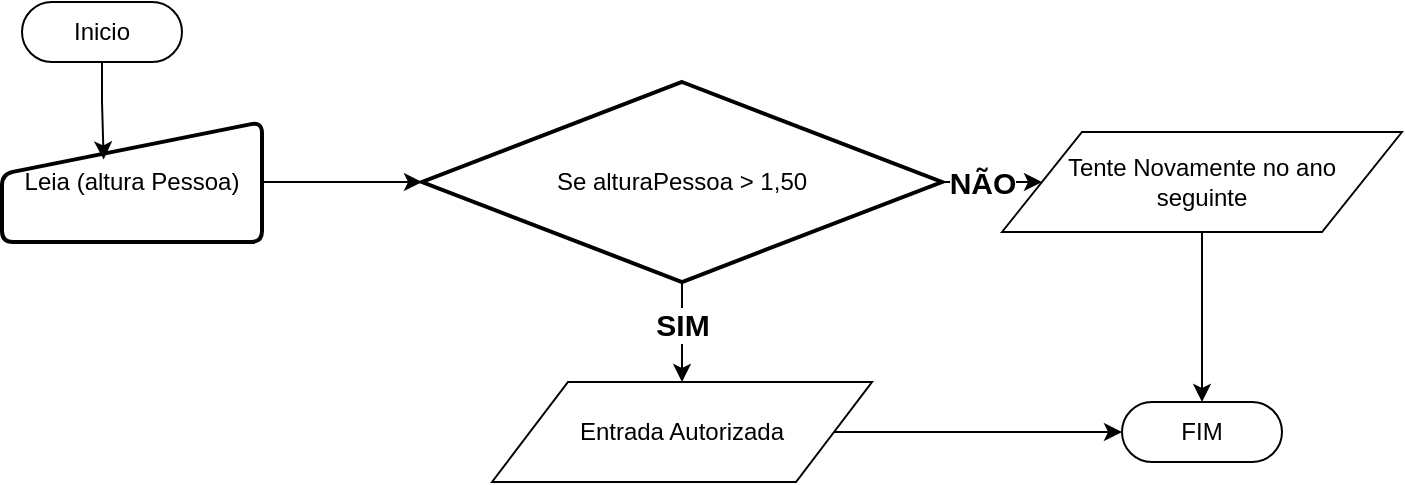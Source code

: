 <mxfile version="26.1.0">
  <diagram name="Página-1" id="MOJF-0shvm4DCTFrxS-M">
    <mxGraphModel grid="1" page="1" gridSize="10" guides="1" tooltips="1" connect="1" arrows="1" fold="1" pageScale="1" pageWidth="827" pageHeight="1169" math="0" shadow="0">
      <root>
        <mxCell id="0" />
        <mxCell id="1" parent="0" />
        <mxCell id="1khvOZmupsubu3cK_Mmb-1" value="FIM" style="html=1;dashed=0;whiteSpace=wrap;shape=mxgraph.dfd.start" vertex="1" parent="1">
          <mxGeometry x="790" y="300" width="80" height="30" as="geometry" />
        </mxCell>
        <mxCell id="1khvOZmupsubu3cK_Mmb-2" value="Inicio" style="html=1;dashed=0;whiteSpace=wrap;shape=mxgraph.dfd.start" vertex="1" parent="1">
          <mxGeometry x="240" y="100" width="80" height="30" as="geometry" />
        </mxCell>
        <mxCell id="1khvOZmupsubu3cK_Mmb-7" style="edgeStyle=orthogonalEdgeStyle;rounded=0;orthogonalLoop=1;jettySize=auto;html=1;" edge="1" parent="1" source="1khvOZmupsubu3cK_Mmb-3" target="1khvOZmupsubu3cK_Mmb-6">
          <mxGeometry relative="1" as="geometry" />
        </mxCell>
        <mxCell id="1khvOZmupsubu3cK_Mmb-3" value="Leia (altura Pessoa)" style="html=1;strokeWidth=2;shape=manualInput;whiteSpace=wrap;rounded=1;size=26;arcSize=11;align=center;" vertex="1" parent="1">
          <mxGeometry x="230" y="160" width="130" height="60" as="geometry" />
        </mxCell>
        <mxCell id="1khvOZmupsubu3cK_Mmb-10" style="edgeStyle=orthogonalEdgeStyle;rounded=0;orthogonalLoop=1;jettySize=auto;html=1;" edge="1" parent="1" source="1khvOZmupsubu3cK_Mmb-6" target="1khvOZmupsubu3cK_Mmb-9">
          <mxGeometry relative="1" as="geometry" />
        </mxCell>
        <mxCell id="1khvOZmupsubu3cK_Mmb-17" value="&lt;b&gt;&lt;font style=&quot;font-size: 15px;&quot;&gt;SIM&lt;/font&gt;&lt;/b&gt;" style="edgeLabel;html=1;align=center;verticalAlign=middle;resizable=0;points=[];" connectable="0" vertex="1" parent="1khvOZmupsubu3cK_Mmb-10">
          <mxGeometry x="-0.173" relative="1" as="geometry">
            <mxPoint as="offset" />
          </mxGeometry>
        </mxCell>
        <mxCell id="1khvOZmupsubu3cK_Mmb-12" style="edgeStyle=orthogonalEdgeStyle;rounded=0;orthogonalLoop=1;jettySize=auto;html=1;" edge="1" parent="1" source="1khvOZmupsubu3cK_Mmb-6" target="1khvOZmupsubu3cK_Mmb-11">
          <mxGeometry relative="1" as="geometry" />
        </mxCell>
        <mxCell id="1khvOZmupsubu3cK_Mmb-16" value="&lt;b&gt;&lt;font style=&quot;font-size: 15px;&quot;&gt;NÃO&lt;/font&gt;&lt;/b&gt;" style="edgeLabel;html=1;align=center;verticalAlign=middle;resizable=0;points=[];" connectable="0" vertex="1" parent="1khvOZmupsubu3cK_Mmb-12">
          <mxGeometry x="0.191" y="-3" relative="1" as="geometry">
            <mxPoint x="-2" y="-3" as="offset" />
          </mxGeometry>
        </mxCell>
        <mxCell id="1khvOZmupsubu3cK_Mmb-6" value="Se alturaPessoa &amp;gt; 1,50" style="strokeWidth=2;html=1;shape=mxgraph.flowchart.decision;whiteSpace=wrap;" vertex="1" parent="1">
          <mxGeometry x="440" y="140" width="260" height="100" as="geometry" />
        </mxCell>
        <mxCell id="1khvOZmupsubu3cK_Mmb-13" style="edgeStyle=orthogonalEdgeStyle;rounded=0;orthogonalLoop=1;jettySize=auto;html=1;" edge="1" parent="1" source="1khvOZmupsubu3cK_Mmb-9" target="1khvOZmupsubu3cK_Mmb-1">
          <mxGeometry relative="1" as="geometry" />
        </mxCell>
        <mxCell id="1khvOZmupsubu3cK_Mmb-9" value="Entrada Autorizada" style="shape=parallelogram;perimeter=parallelogramPerimeter;whiteSpace=wrap;html=1;dashed=0;" vertex="1" parent="1">
          <mxGeometry x="475" y="290" width="190" height="50" as="geometry" />
        </mxCell>
        <mxCell id="1khvOZmupsubu3cK_Mmb-14" style="edgeStyle=orthogonalEdgeStyle;rounded=0;orthogonalLoop=1;jettySize=auto;html=1;" edge="1" parent="1" source="1khvOZmupsubu3cK_Mmb-11" target="1khvOZmupsubu3cK_Mmb-1">
          <mxGeometry relative="1" as="geometry" />
        </mxCell>
        <mxCell id="1khvOZmupsubu3cK_Mmb-11" value="Tente Novamente no ano&lt;div&gt;seguinte&lt;/div&gt;" style="shape=parallelogram;perimeter=parallelogramPerimeter;whiteSpace=wrap;html=1;dashed=0;" vertex="1" parent="1">
          <mxGeometry x="730" y="165" width="200" height="50" as="geometry" />
        </mxCell>
        <mxCell id="1khvOZmupsubu3cK_Mmb-15" style="edgeStyle=orthogonalEdgeStyle;rounded=0;orthogonalLoop=1;jettySize=auto;html=1;entryX=0.391;entryY=0.312;entryDx=0;entryDy=0;entryPerimeter=0;" edge="1" parent="1" source="1khvOZmupsubu3cK_Mmb-2" target="1khvOZmupsubu3cK_Mmb-3">
          <mxGeometry relative="1" as="geometry" />
        </mxCell>
      </root>
    </mxGraphModel>
  </diagram>
</mxfile>
